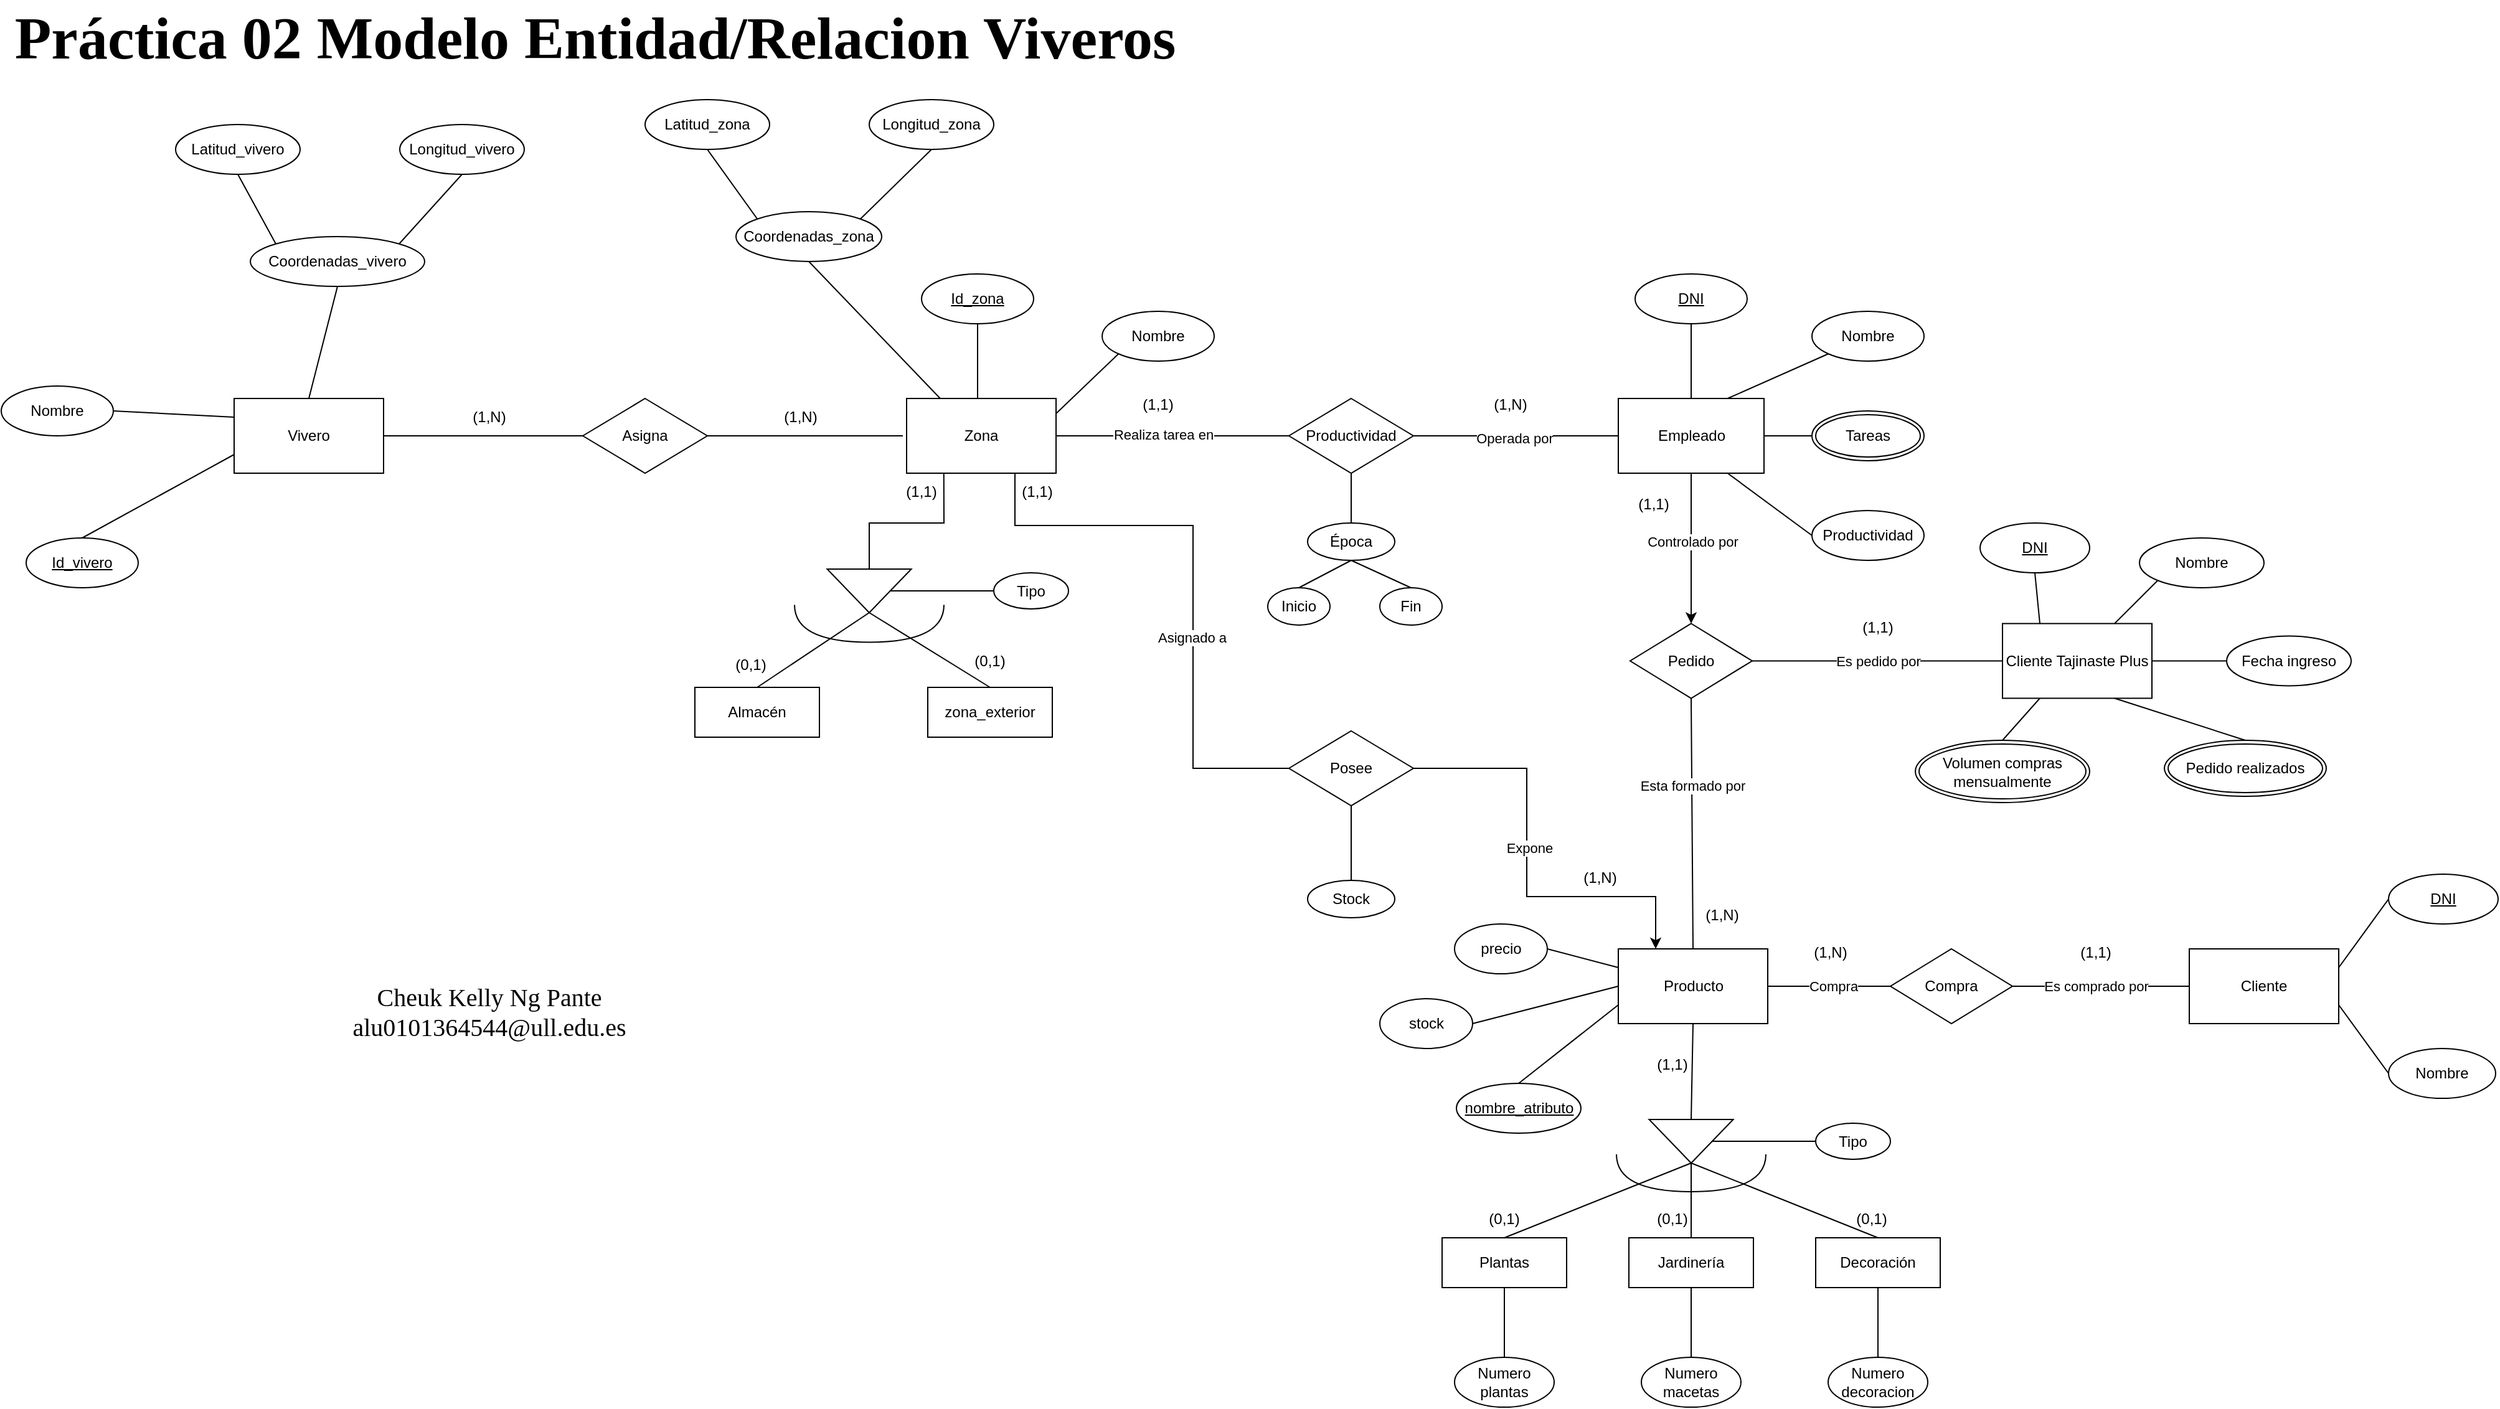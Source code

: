 <mxfile version="22.0.3" type="device">
  <diagram name="Página-1" id="6HP0USBoI_oJzqZ-c03K">
    <mxGraphModel dx="650" dy="5363" grid="1" gridSize="10" guides="1" tooltips="1" connect="1" arrows="1" fold="1" page="1" pageScale="1" pageWidth="2336" pageHeight="1654" math="0" shadow="0">
      <root>
        <mxCell id="0" />
        <mxCell id="1" parent="0" />
        <mxCell id="6OBitSWHWfzF9lij0ILw-1" value="Vivero" style="whiteSpace=wrap;html=1;align=center;" parent="1" vertex="1">
          <mxGeometry x="217" y="-4610" width="120" height="60" as="geometry" />
        </mxCell>
        <mxCell id="6OBitSWHWfzF9lij0ILw-2" value="Asigna" style="shape=rhombus;perimeter=rhombusPerimeter;whiteSpace=wrap;html=1;align=center;" parent="1" vertex="1">
          <mxGeometry x="497" y="-4610" width="100" height="60" as="geometry" />
        </mxCell>
        <mxCell id="6OBitSWHWfzF9lij0ILw-5" value="" style="endArrow=none;html=1;rounded=0;exitX=1;exitY=0.5;exitDx=0;exitDy=0;entryX=0;entryY=0.5;entryDx=0;entryDy=0;" parent="1" source="6OBitSWHWfzF9lij0ILw-1" target="6OBitSWHWfzF9lij0ILw-2" edge="1">
          <mxGeometry width="50" height="50" relative="1" as="geometry">
            <mxPoint x="274" y="-4640" as="sourcePoint" />
            <mxPoint x="324" y="-4690" as="targetPoint" />
          </mxGeometry>
        </mxCell>
        <mxCell id="6OBitSWHWfzF9lij0ILw-6" value="" style="endArrow=none;html=1;rounded=0;exitX=1;exitY=0.5;exitDx=0;exitDy=0;" parent="1" source="6OBitSWHWfzF9lij0ILw-2" edge="1">
          <mxGeometry width="50" height="50" relative="1" as="geometry">
            <mxPoint x="634" y="-4650" as="sourcePoint" />
            <mxPoint x="754" y="-4580" as="targetPoint" />
          </mxGeometry>
        </mxCell>
        <mxCell id="6OBitSWHWfzF9lij0ILw-8" value="" style="triangle;whiteSpace=wrap;html=1;rotation=90;" parent="1" vertex="1">
          <mxGeometry x="709.5" y="-4489.25" width="35" height="67.5" as="geometry" />
        </mxCell>
        <mxCell id="6OBitSWHWfzF9lij0ILw-9" value="" style="endArrow=none;html=1;rounded=0;exitX=0;exitY=0.5;exitDx=0;exitDy=0;entryX=0.274;entryY=1;entryDx=0;entryDy=0;entryPerimeter=0;" parent="1" source="6OBitSWHWfzF9lij0ILw-8" edge="1">
          <mxGeometry width="50" height="50" relative="1" as="geometry">
            <mxPoint x="567" y="-4438" as="sourcePoint" />
            <mxPoint x="786.88" y="-4550" as="targetPoint" />
            <Array as="points">
              <mxPoint x="727" y="-4510" />
              <mxPoint x="787" y="-4510" />
            </Array>
          </mxGeometry>
        </mxCell>
        <mxCell id="6OBitSWHWfzF9lij0ILw-11" value="Almacén" style="whiteSpace=wrap;html=1;align=center;" parent="1" vertex="1">
          <mxGeometry x="587" y="-4378" width="100" height="40" as="geometry" />
        </mxCell>
        <mxCell id="6OBitSWHWfzF9lij0ILw-12" value="zona_exterior" style="whiteSpace=wrap;html=1;align=center;" parent="1" vertex="1">
          <mxGeometry x="774" y="-4378" width="100" height="40" as="geometry" />
        </mxCell>
        <mxCell id="6OBitSWHWfzF9lij0ILw-14" value="" style="endArrow=none;html=1;rounded=0;entryX=0.5;entryY=0;entryDx=0;entryDy=0;" parent="1" target="6OBitSWHWfzF9lij0ILw-12" edge="1">
          <mxGeometry width="50" height="50" relative="1" as="geometry">
            <mxPoint x="727" y="-4438" as="sourcePoint" />
            <mxPoint x="857" y="-4478" as="targetPoint" />
          </mxGeometry>
        </mxCell>
        <mxCell id="6OBitSWHWfzF9lij0ILw-15" value="" style="endArrow=none;html=1;rounded=0;exitX=0.5;exitY=0;exitDx=0;exitDy=0;" parent="1" source="6OBitSWHWfzF9lij0ILw-11" edge="1">
          <mxGeometry width="50" height="50" relative="1" as="geometry">
            <mxPoint x="707" y="-4368" as="sourcePoint" />
            <mxPoint x="727" y="-4438" as="targetPoint" />
          </mxGeometry>
        </mxCell>
        <mxCell id="6OBitSWHWfzF9lij0ILw-16" value="" style="shape=requiredInterface;html=1;verticalLabelPosition=bottom;sketch=0;rotation=90;" parent="1" vertex="1">
          <mxGeometry x="712" y="-4489.25" width="30" height="120" as="geometry" />
        </mxCell>
        <mxCell id="6OBitSWHWfzF9lij0ILw-17" value="Tipo" style="ellipse;whiteSpace=wrap;html=1;align=center;" parent="1" vertex="1">
          <mxGeometry x="827" y="-4470" width="60" height="29" as="geometry" />
        </mxCell>
        <mxCell id="6OBitSWHWfzF9lij0ILw-18" value="" style="endArrow=none;html=1;rounded=0;exitX=0.5;exitY=0;exitDx=0;exitDy=0;entryX=0;entryY=0.5;entryDx=0;entryDy=0;" parent="1" source="6OBitSWHWfzF9lij0ILw-8" target="6OBitSWHWfzF9lij0ILw-17" edge="1">
          <mxGeometry width="50" height="50" relative="1" as="geometry">
            <mxPoint x="847" y="-4508" as="sourcePoint" />
            <mxPoint x="897" y="-4558" as="targetPoint" />
          </mxGeometry>
        </mxCell>
        <mxCell id="6OBitSWHWfzF9lij0ILw-19" value="Id_vivero" style="ellipse;whiteSpace=wrap;html=1;align=center;fontStyle=4;" parent="1" vertex="1">
          <mxGeometry x="50" y="-4498" width="90" height="40" as="geometry" />
        </mxCell>
        <mxCell id="6OBitSWHWfzF9lij0ILw-20" value="Nombre" style="ellipse;whiteSpace=wrap;html=1;align=center;" parent="1" vertex="1">
          <mxGeometry x="30" y="-4620" width="90" height="40" as="geometry" />
        </mxCell>
        <mxCell id="6OBitSWHWfzF9lij0ILw-21" value="" style="endArrow=none;html=1;rounded=0;exitX=0.5;exitY=0;exitDx=0;exitDy=0;entryX=0;entryY=0.75;entryDx=0;entryDy=0;" parent="1" source="6OBitSWHWfzF9lij0ILw-19" target="6OBitSWHWfzF9lij0ILw-1" edge="1">
          <mxGeometry width="50" height="50" relative="1" as="geometry">
            <mxPoint x="164" y="-4620" as="sourcePoint" />
            <mxPoint x="214" y="-4670" as="targetPoint" />
          </mxGeometry>
        </mxCell>
        <mxCell id="6OBitSWHWfzF9lij0ILw-22" value="" style="endArrow=none;html=1;rounded=0;exitX=0;exitY=0.25;exitDx=0;exitDy=0;entryX=1;entryY=0.5;entryDx=0;entryDy=0;" parent="1" source="6OBitSWHWfzF9lij0ILw-1" target="6OBitSWHWfzF9lij0ILw-20" edge="1">
          <mxGeometry width="50" height="50" relative="1" as="geometry">
            <mxPoint x="174" y="-4620" as="sourcePoint" />
            <mxPoint x="224" y="-4670" as="targetPoint" />
          </mxGeometry>
        </mxCell>
        <mxCell id="6OBitSWHWfzF9lij0ILw-28" value="Id_zona" style="ellipse;whiteSpace=wrap;html=1;align=center;fontStyle=4;" parent="1" vertex="1">
          <mxGeometry x="769" y="-4710" width="90" height="40" as="geometry" />
        </mxCell>
        <mxCell id="6OBitSWHWfzF9lij0ILw-29" value="Nombre" style="ellipse;whiteSpace=wrap;html=1;align=center;" parent="1" vertex="1">
          <mxGeometry x="914" y="-4680" width="90" height="40" as="geometry" />
        </mxCell>
        <mxCell id="6OBitSWHWfzF9lij0ILw-30" value="" style="endArrow=none;html=1;rounded=0;exitX=0.5;exitY=1;exitDx=0;exitDy=0;" parent="1" source="6OBitSWHWfzF9lij0ILw-28" edge="1">
          <mxGeometry width="50" height="50" relative="1" as="geometry">
            <mxPoint x="794" y="-4650" as="sourcePoint" />
            <mxPoint x="814" y="-4610" as="targetPoint" />
          </mxGeometry>
        </mxCell>
        <mxCell id="6OBitSWHWfzF9lij0ILw-31" value="" style="endArrow=none;html=1;rounded=0;entryX=0;entryY=1;entryDx=0;entryDy=0;exitX=1;exitY=0.25;exitDx=0;exitDy=0;" parent="1" target="6OBitSWHWfzF9lij0ILw-29" edge="1">
          <mxGeometry width="50" height="50" relative="1" as="geometry">
            <mxPoint x="874" y="-4595" as="sourcePoint" />
            <mxPoint x="834" y="-4640" as="targetPoint" />
          </mxGeometry>
        </mxCell>
        <mxCell id="6OBitSWHWfzF9lij0ILw-33" value="Coordenadas_vivero" style="ellipse;whiteSpace=wrap;html=1;align=center;" parent="1" vertex="1">
          <mxGeometry x="230" y="-4740" width="140" height="40" as="geometry" />
        </mxCell>
        <mxCell id="6OBitSWHWfzF9lij0ILw-36" value="Latitud_vivero" style="ellipse;whiteSpace=wrap;html=1;align=center;" parent="1" vertex="1">
          <mxGeometry x="170" y="-4830" width="100" height="40" as="geometry" />
        </mxCell>
        <mxCell id="6OBitSWHWfzF9lij0ILw-37" value="Longitud_vivero" style="ellipse;whiteSpace=wrap;html=1;align=center;" parent="1" vertex="1">
          <mxGeometry x="350" y="-4830" width="100" height="40" as="geometry" />
        </mxCell>
        <mxCell id="6OBitSWHWfzF9lij0ILw-38" value="" style="endArrow=none;html=1;rounded=0;entryX=0.5;entryY=1;entryDx=0;entryDy=0;exitX=0;exitY=0;exitDx=0;exitDy=0;" parent="1" source="6OBitSWHWfzF9lij0ILw-33" target="6OBitSWHWfzF9lij0ILw-36" edge="1">
          <mxGeometry width="50" height="50" relative="1" as="geometry">
            <mxPoint x="-13" y="-4740" as="sourcePoint" />
            <mxPoint x="37" y="-4790" as="targetPoint" />
          </mxGeometry>
        </mxCell>
        <mxCell id="6OBitSWHWfzF9lij0ILw-39" value="" style="endArrow=none;html=1;rounded=0;entryX=0.5;entryY=1;entryDx=0;entryDy=0;exitX=1;exitY=0;exitDx=0;exitDy=0;" parent="1" source="6OBitSWHWfzF9lij0ILw-33" target="6OBitSWHWfzF9lij0ILw-37" edge="1">
          <mxGeometry width="50" height="50" relative="1" as="geometry">
            <mxPoint x="227" y="-4750" as="sourcePoint" />
            <mxPoint x="277" y="-4800" as="targetPoint" />
          </mxGeometry>
        </mxCell>
        <mxCell id="YVEO-Afh5kTJENKMoZ6W-5" style="edgeStyle=orthogonalEdgeStyle;rounded=0;orthogonalLoop=1;jettySize=auto;html=1;exitX=0.5;exitY=1;exitDx=0;exitDy=0;entryX=0.5;entryY=0;entryDx=0;entryDy=0;" parent="1" source="6OBitSWHWfzF9lij0ILw-40" target="6OBitSWHWfzF9lij0ILw-59" edge="1">
          <mxGeometry relative="1" as="geometry" />
        </mxCell>
        <mxCell id="YVEO-Afh5kTJENKMoZ6W-6" value="Controlado por" style="edgeLabel;html=1;align=center;verticalAlign=middle;resizable=0;points=[];" parent="YVEO-Afh5kTJENKMoZ6W-5" vertex="1" connectable="0">
          <mxGeometry x="-0.097" y="1" relative="1" as="geometry">
            <mxPoint as="offset" />
          </mxGeometry>
        </mxCell>
        <mxCell id="6OBitSWHWfzF9lij0ILw-40" value="Empleado" style="whiteSpace=wrap;html=1;align=center;" parent="1" vertex="1">
          <mxGeometry x="1328.5" y="-4610" width="117" height="60" as="geometry" />
        </mxCell>
        <mxCell id="6OBitSWHWfzF9lij0ILw-41" value="Productividad" style="shape=rhombus;perimeter=rhombusPerimeter;whiteSpace=wrap;html=1;align=center;" parent="1" vertex="1">
          <mxGeometry x="1064" y="-4610" width="100" height="60" as="geometry" />
        </mxCell>
        <mxCell id="6OBitSWHWfzF9lij0ILw-42" value="" style="endArrow=none;html=1;rounded=0;entryX=0;entryY=0.5;entryDx=0;entryDy=0;" parent="1" target="6OBitSWHWfzF9lij0ILw-41" edge="1">
          <mxGeometry width="50" height="50" relative="1" as="geometry">
            <mxPoint x="874" y="-4580" as="sourcePoint" />
            <mxPoint x="1004" y="-4580" as="targetPoint" />
          </mxGeometry>
        </mxCell>
        <mxCell id="YVEO-Afh5kTJENKMoZ6W-56" value="Realiza tarea en" style="edgeLabel;html=1;align=center;verticalAlign=middle;resizable=0;points=[];" parent="6OBitSWHWfzF9lij0ILw-42" vertex="1" connectable="0">
          <mxGeometry x="-0.063" y="1" relative="1" as="geometry">
            <mxPoint as="offset" />
          </mxGeometry>
        </mxCell>
        <mxCell id="6OBitSWHWfzF9lij0ILw-43" value="" style="endArrow=none;html=1;rounded=0;exitX=1;exitY=0.5;exitDx=0;exitDy=0;entryX=0;entryY=0.5;entryDx=0;entryDy=0;" parent="1" source="6OBitSWHWfzF9lij0ILw-41" target="6OBitSWHWfzF9lij0ILw-40" edge="1">
          <mxGeometry width="50" height="50" relative="1" as="geometry">
            <mxPoint x="1104" y="-4490" as="sourcePoint" />
            <mxPoint x="1154" y="-4540" as="targetPoint" />
          </mxGeometry>
        </mxCell>
        <mxCell id="YVEO-Afh5kTJENKMoZ6W-60" value="Operada por" style="edgeLabel;html=1;align=center;verticalAlign=middle;resizable=0;points=[];" parent="6OBitSWHWfzF9lij0ILw-43" vertex="1" connectable="0">
          <mxGeometry x="-0.013" y="-2" relative="1" as="geometry">
            <mxPoint as="offset" />
          </mxGeometry>
        </mxCell>
        <mxCell id="6OBitSWHWfzF9lij0ILw-44" value="DNI" style="ellipse;whiteSpace=wrap;html=1;align=center;fontStyle=4;" parent="1" vertex="1">
          <mxGeometry x="1342" y="-4710" width="90" height="40" as="geometry" />
        </mxCell>
        <mxCell id="6OBitSWHWfzF9lij0ILw-45" value="Nombre" style="ellipse;whiteSpace=wrap;html=1;align=center;" parent="1" vertex="1">
          <mxGeometry x="1484" y="-4680" width="90" height="40" as="geometry" />
        </mxCell>
        <mxCell id="6OBitSWHWfzF9lij0ILw-46" value="" style="endArrow=none;html=1;rounded=0;exitX=0.5;exitY=1;exitDx=0;exitDy=0;entryX=0.5;entryY=0;entryDx=0;entryDy=0;" parent="1" source="6OBitSWHWfzF9lij0ILw-44" target="6OBitSWHWfzF9lij0ILw-40" edge="1">
          <mxGeometry width="50" height="50" relative="1" as="geometry">
            <mxPoint x="1369" y="-4650" as="sourcePoint" />
            <mxPoint x="1389" y="-4610" as="targetPoint" />
          </mxGeometry>
        </mxCell>
        <mxCell id="6OBitSWHWfzF9lij0ILw-47" value="" style="endArrow=none;html=1;rounded=0;entryX=0;entryY=1;entryDx=0;entryDy=0;exitX=0.75;exitY=0;exitDx=0;exitDy=0;" parent="1" source="6OBitSWHWfzF9lij0ILw-40" target="6OBitSWHWfzF9lij0ILw-45" edge="1">
          <mxGeometry width="50" height="50" relative="1" as="geometry">
            <mxPoint x="1449" y="-4595" as="sourcePoint" />
            <mxPoint x="1409" y="-4640" as="targetPoint" />
          </mxGeometry>
        </mxCell>
        <mxCell id="6OBitSWHWfzF9lij0ILw-49" value="" style="endArrow=none;html=1;rounded=0;entryX=0;entryY=0.5;entryDx=0;entryDy=0;exitX=1;exitY=0.5;exitDx=0;exitDy=0;" parent="1" source="6OBitSWHWfzF9lij0ILw-40" target="6OBitSWHWfzF9lij0ILw-50" edge="1">
          <mxGeometry width="50" height="50" relative="1" as="geometry">
            <mxPoint x="1454" y="-4585" as="sourcePoint" />
            <mxPoint x="1497.333" y="-4514.21" as="targetPoint" />
          </mxGeometry>
        </mxCell>
        <mxCell id="6OBitSWHWfzF9lij0ILw-50" value="Tareas" style="ellipse;shape=doubleEllipse;margin=3;whiteSpace=wrap;html=1;align=center;" parent="1" vertex="1">
          <mxGeometry x="1484" y="-4600" width="90" height="40" as="geometry" />
        </mxCell>
        <mxCell id="6OBitSWHWfzF9lij0ILw-51" value="Productividad" style="ellipse;whiteSpace=wrap;html=1;align=center;" parent="1" vertex="1">
          <mxGeometry x="1484" y="-4520" width="90" height="40" as="geometry" />
        </mxCell>
        <mxCell id="6OBitSWHWfzF9lij0ILw-52" value="" style="endArrow=none;html=1;rounded=0;entryX=0;entryY=0.5;entryDx=0;entryDy=0;exitX=0.75;exitY=1;exitDx=0;exitDy=0;" parent="1" source="6OBitSWHWfzF9lij0ILw-40" target="6OBitSWHWfzF9lij0ILw-51" edge="1">
          <mxGeometry width="50" height="50" relative="1" as="geometry">
            <mxPoint x="1401" y="-4484" as="sourcePoint" />
            <mxPoint x="1484" y="-4520" as="targetPoint" />
          </mxGeometry>
        </mxCell>
        <mxCell id="6OBitSWHWfzF9lij0ILw-55" value="Época" style="ellipse;whiteSpace=wrap;html=1;align=center;" parent="1" vertex="1">
          <mxGeometry x="1079" y="-4510" width="70" height="30" as="geometry" />
        </mxCell>
        <mxCell id="6OBitSWHWfzF9lij0ILw-56" value="" style="endArrow=none;html=1;rounded=0;entryX=0.5;entryY=1;entryDx=0;entryDy=0;exitX=0.5;exitY=0;exitDx=0;exitDy=0;" parent="1" source="6OBitSWHWfzF9lij0ILw-55" target="6OBitSWHWfzF9lij0ILw-41" edge="1">
          <mxGeometry width="50" height="50" relative="1" as="geometry">
            <mxPoint x="974" y="-4490" as="sourcePoint" />
            <mxPoint x="1024" y="-4540" as="targetPoint" />
          </mxGeometry>
        </mxCell>
        <mxCell id="6OBitSWHWfzF9lij0ILw-58" value="Producto" style="whiteSpace=wrap;html=1;align=center;" parent="1" vertex="1">
          <mxGeometry x="1328.5" y="-4168" width="120" height="60" as="geometry" />
        </mxCell>
        <mxCell id="6OBitSWHWfzF9lij0ILw-59" value="Pedido" style="shape=rhombus;perimeter=rhombusPerimeter;whiteSpace=wrap;html=1;align=center;" parent="1" vertex="1">
          <mxGeometry x="1338" y="-4429.25" width="98" height="60" as="geometry" />
        </mxCell>
        <mxCell id="6OBitSWHWfzF9lij0ILw-62" value="" style="endArrow=none;html=1;rounded=0;entryX=0.5;entryY=1;entryDx=0;entryDy=0;exitX=0.5;exitY=0;exitDx=0;exitDy=0;" parent="1" source="6OBitSWHWfzF9lij0ILw-58" target="6OBitSWHWfzF9lij0ILw-59" edge="1">
          <mxGeometry width="50" height="50" relative="1" as="geometry">
            <mxPoint x="1217" y="-4228" as="sourcePoint" />
            <mxPoint x="1267" y="-4278" as="targetPoint" />
          </mxGeometry>
        </mxCell>
        <mxCell id="YVEO-Afh5kTJENKMoZ6W-1" value="Esta formado por" style="edgeLabel;html=1;align=center;verticalAlign=middle;resizable=0;points=[];" parent="6OBitSWHWfzF9lij0ILw-62" vertex="1" connectable="0">
          <mxGeometry x="-0.119" y="-2" relative="1" as="geometry">
            <mxPoint x="-2" y="-43" as="offset" />
          </mxGeometry>
        </mxCell>
        <mxCell id="6OBitSWHWfzF9lij0ILw-63" value="Cliente" style="whiteSpace=wrap;html=1;align=center;" parent="1" vertex="1">
          <mxGeometry x="1787" y="-4168" width="120" height="60" as="geometry" />
        </mxCell>
        <mxCell id="6OBitSWHWfzF9lij0ILw-98" value="DNI" style="ellipse;whiteSpace=wrap;html=1;align=center;fontStyle=4;" parent="1" vertex="1">
          <mxGeometry x="1619" y="-4510" width="88" height="40" as="geometry" />
        </mxCell>
        <mxCell id="6OBitSWHWfzF9lij0ILw-99" value="Nombre" style="ellipse;whiteSpace=wrap;html=1;align=center;" parent="1" vertex="1">
          <mxGeometry x="1747" y="-4498" width="100" height="40" as="geometry" />
        </mxCell>
        <mxCell id="6OBitSWHWfzF9lij0ILw-102" value="Fecha ingreso" style="ellipse;whiteSpace=wrap;html=1;align=center;" parent="1" vertex="1">
          <mxGeometry x="1817" y="-4419.25" width="100" height="40" as="geometry" />
        </mxCell>
        <mxCell id="6OBitSWHWfzF9lij0ILw-103" value="Cliente Tajinaste Plus" style="whiteSpace=wrap;html=1;align=center;" parent="1" vertex="1">
          <mxGeometry x="1637" y="-4429.25" width="120" height="60" as="geometry" />
        </mxCell>
        <mxCell id="YVEO-Afh5kTJENKMoZ6W-3" value="" style="endArrow=none;html=1;rounded=0;exitX=1;exitY=0.5;exitDx=0;exitDy=0;entryX=0;entryY=0.5;entryDx=0;entryDy=0;" parent="1" source="6OBitSWHWfzF9lij0ILw-59" target="6OBitSWHWfzF9lij0ILw-103" edge="1">
          <mxGeometry width="50" height="50" relative="1" as="geometry">
            <mxPoint x="1597" y="-4368" as="sourcePoint" />
            <mxPoint x="1647" y="-4418" as="targetPoint" />
          </mxGeometry>
        </mxCell>
        <mxCell id="YVEO-Afh5kTJENKMoZ6W-4" value="Es pedido por" style="edgeLabel;html=1;align=center;verticalAlign=middle;resizable=0;points=[];" parent="YVEO-Afh5kTJENKMoZ6W-3" vertex="1" connectable="0">
          <mxGeometry x="-0.264" y="3" relative="1" as="geometry">
            <mxPoint x="27" y="3" as="offset" />
          </mxGeometry>
        </mxCell>
        <mxCell id="YVEO-Afh5kTJENKMoZ6W-7" value="Volumen compras mensualmente" style="ellipse;shape=doubleEllipse;margin=3;whiteSpace=wrap;html=1;align=center;" parent="1" vertex="1">
          <mxGeometry x="1567" y="-4335.5" width="140" height="50" as="geometry" />
        </mxCell>
        <mxCell id="YVEO-Afh5kTJENKMoZ6W-8" value="Pedido realizados" style="ellipse;shape=doubleEllipse;margin=3;whiteSpace=wrap;html=1;align=center;" parent="1" vertex="1">
          <mxGeometry x="1767" y="-4335.5" width="130" height="45" as="geometry" />
        </mxCell>
        <mxCell id="YVEO-Afh5kTJENKMoZ6W-9" value="" style="endArrow=none;html=1;rounded=0;entryX=0.5;entryY=1;entryDx=0;entryDy=0;exitX=0.25;exitY=0;exitDx=0;exitDy=0;" parent="1" source="6OBitSWHWfzF9lij0ILw-103" target="6OBitSWHWfzF9lij0ILw-98" edge="1">
          <mxGeometry width="50" height="50" relative="1" as="geometry">
            <mxPoint x="1587" y="-4408" as="sourcePoint" />
            <mxPoint x="1637" y="-4458" as="targetPoint" />
          </mxGeometry>
        </mxCell>
        <mxCell id="YVEO-Afh5kTJENKMoZ6W-10" value="" style="endArrow=none;html=1;rounded=0;entryX=0;entryY=1;entryDx=0;entryDy=0;exitX=0.75;exitY=0;exitDx=0;exitDy=0;" parent="1" source="6OBitSWHWfzF9lij0ILw-103" target="6OBitSWHWfzF9lij0ILw-99" edge="1">
          <mxGeometry width="50" height="50" relative="1" as="geometry">
            <mxPoint x="1677" y="-4418" as="sourcePoint" />
            <mxPoint x="1727" y="-4468" as="targetPoint" />
          </mxGeometry>
        </mxCell>
        <mxCell id="YVEO-Afh5kTJENKMoZ6W-11" value="" style="endArrow=none;html=1;rounded=0;exitX=1;exitY=0.5;exitDx=0;exitDy=0;entryX=0;entryY=0.5;entryDx=0;entryDy=0;" parent="1" source="6OBitSWHWfzF9lij0ILw-103" target="6OBitSWHWfzF9lij0ILw-102" edge="1">
          <mxGeometry width="50" height="50" relative="1" as="geometry">
            <mxPoint x="1787" y="-4408" as="sourcePoint" />
            <mxPoint x="1837" y="-4458" as="targetPoint" />
          </mxGeometry>
        </mxCell>
        <mxCell id="YVEO-Afh5kTJENKMoZ6W-12" value="" style="endArrow=none;html=1;rounded=0;entryX=0.75;entryY=1;entryDx=0;entryDy=0;exitX=0.5;exitY=0;exitDx=0;exitDy=0;" parent="1" source="YVEO-Afh5kTJENKMoZ6W-8" target="6OBitSWHWfzF9lij0ILw-103" edge="1">
          <mxGeometry width="50" height="50" relative="1" as="geometry">
            <mxPoint x="1687" y="-4298" as="sourcePoint" />
            <mxPoint x="1737" y="-4348" as="targetPoint" />
          </mxGeometry>
        </mxCell>
        <mxCell id="YVEO-Afh5kTJENKMoZ6W-13" value="" style="endArrow=none;html=1;rounded=0;exitX=0.5;exitY=0;exitDx=0;exitDy=0;entryX=0.25;entryY=1;entryDx=0;entryDy=0;" parent="1" source="YVEO-Afh5kTJENKMoZ6W-7" target="6OBitSWHWfzF9lij0ILw-103" edge="1">
          <mxGeometry width="50" height="50" relative="1" as="geometry">
            <mxPoint x="1497" y="-4318" as="sourcePoint" />
            <mxPoint x="1547" y="-4368" as="targetPoint" />
          </mxGeometry>
        </mxCell>
        <mxCell id="YVEO-Afh5kTJENKMoZ6W-14" value="Compra" style="shape=rhombus;perimeter=rhombusPerimeter;whiteSpace=wrap;html=1;align=center;" parent="1" vertex="1">
          <mxGeometry x="1547" y="-4168" width="98" height="60" as="geometry" />
        </mxCell>
        <mxCell id="YVEO-Afh5kTJENKMoZ6W-16" value="" style="endArrow=none;html=1;rounded=0;exitX=1;exitY=0.5;exitDx=0;exitDy=0;entryX=0;entryY=0.5;entryDx=0;entryDy=0;" parent="1" source="YVEO-Afh5kTJENKMoZ6W-14" target="6OBitSWHWfzF9lij0ILw-63" edge="1">
          <mxGeometry width="50" height="50" relative="1" as="geometry">
            <mxPoint x="1657" y="-4198" as="sourcePoint" />
            <mxPoint x="1707" y="-4248" as="targetPoint" />
          </mxGeometry>
        </mxCell>
        <mxCell id="YVEO-Afh5kTJENKMoZ6W-84" value="Es comprado por" style="edgeLabel;html=1;align=center;verticalAlign=middle;resizable=0;points=[];" parent="YVEO-Afh5kTJENKMoZ6W-16" vertex="1" connectable="0">
          <mxGeometry x="-0.114" y="-1" relative="1" as="geometry">
            <mxPoint x="4" y="-1" as="offset" />
          </mxGeometry>
        </mxCell>
        <mxCell id="YVEO-Afh5kTJENKMoZ6W-23" value="" style="endArrow=none;html=1;rounded=0;exitX=1;exitY=0.5;exitDx=0;exitDy=0;entryX=0;entryY=0.5;entryDx=0;entryDy=0;" parent="1" source="6OBitSWHWfzF9lij0ILw-58" target="YVEO-Afh5kTJENKMoZ6W-14" edge="1">
          <mxGeometry width="50" height="50" relative="1" as="geometry">
            <mxPoint x="1557" y="-4158" as="sourcePoint" />
            <mxPoint x="1607" y="-4208" as="targetPoint" />
          </mxGeometry>
        </mxCell>
        <mxCell id="YVEO-Afh5kTJENKMoZ6W-81" value="Text" style="edgeLabel;html=1;align=center;verticalAlign=middle;resizable=0;points=[];" parent="YVEO-Afh5kTJENKMoZ6W-23" vertex="1" connectable="0">
          <mxGeometry x="-0.045" relative="1" as="geometry">
            <mxPoint as="offset" />
          </mxGeometry>
        </mxCell>
        <mxCell id="YVEO-Afh5kTJENKMoZ6W-82" value="Compra" style="edgeLabel;html=1;align=center;verticalAlign=middle;resizable=0;points=[];" parent="YVEO-Afh5kTJENKMoZ6W-23" vertex="1" connectable="0">
          <mxGeometry x="0.051" relative="1" as="geometry">
            <mxPoint as="offset" />
          </mxGeometry>
        </mxCell>
        <mxCell id="YVEO-Afh5kTJENKMoZ6W-24" value="DNI" style="ellipse;whiteSpace=wrap;html=1;align=center;fontStyle=4;" parent="1" vertex="1">
          <mxGeometry x="1947" y="-4228" width="88" height="40" as="geometry" />
        </mxCell>
        <mxCell id="YVEO-Afh5kTJENKMoZ6W-26" value="" style="endArrow=none;html=1;rounded=0;exitX=1;exitY=0.25;exitDx=0;exitDy=0;entryX=0;entryY=0.5;entryDx=0;entryDy=0;" parent="1" source="6OBitSWHWfzF9lij0ILw-63" target="YVEO-Afh5kTJENKMoZ6W-24" edge="1">
          <mxGeometry width="50" height="50" relative="1" as="geometry">
            <mxPoint x="2007" y="-4078" as="sourcePoint" />
            <mxPoint x="2057" y="-4128" as="targetPoint" />
          </mxGeometry>
        </mxCell>
        <mxCell id="YVEO-Afh5kTJENKMoZ6W-27" value="Nombre" style="ellipse;whiteSpace=wrap;html=1;align=center;" parent="1" vertex="1">
          <mxGeometry x="1947" y="-4088" width="86" height="40" as="geometry" />
        </mxCell>
        <mxCell id="YVEO-Afh5kTJENKMoZ6W-28" value="" style="endArrow=none;html=1;rounded=0;exitX=1;exitY=0.75;exitDx=0;exitDy=0;entryX=0;entryY=0.5;entryDx=0;entryDy=0;" parent="1" source="6OBitSWHWfzF9lij0ILw-63" target="YVEO-Afh5kTJENKMoZ6W-27" edge="1">
          <mxGeometry width="50" height="50" relative="1" as="geometry">
            <mxPoint x="1927" y="-4143" as="sourcePoint" />
            <mxPoint x="2021" y="-4178" as="targetPoint" />
          </mxGeometry>
        </mxCell>
        <mxCell id="YVEO-Afh5kTJENKMoZ6W-34" style="edgeStyle=orthogonalEdgeStyle;rounded=0;orthogonalLoop=1;jettySize=auto;html=1;entryX=0.25;entryY=0;entryDx=0;entryDy=0;" parent="1" source="YVEO-Afh5kTJENKMoZ6W-29" target="6OBitSWHWfzF9lij0ILw-58" edge="1">
          <mxGeometry relative="1" as="geometry">
            <mxPoint x="1370" y="-4180" as="targetPoint" />
            <Array as="points">
              <mxPoint x="1255" y="-4313" />
              <mxPoint x="1255" y="-4210" />
              <mxPoint x="1359" y="-4210" />
            </Array>
          </mxGeometry>
        </mxCell>
        <mxCell id="YVEO-Afh5kTJENKMoZ6W-73" value="Expone" style="edgeLabel;html=1;align=center;verticalAlign=middle;resizable=0;points=[];" parent="YVEO-Afh5kTJENKMoZ6W-34" vertex="1" connectable="0">
          <mxGeometry x="0.016" y="3" relative="1" as="geometry">
            <mxPoint x="-1" y="-18" as="offset" />
          </mxGeometry>
        </mxCell>
        <mxCell id="YVEO-Afh5kTJENKMoZ6W-29" value="Posee" style="shape=rhombus;perimeter=rhombusPerimeter;whiteSpace=wrap;html=1;align=center;" parent="1" vertex="1">
          <mxGeometry x="1064" y="-4343" width="100" height="60" as="geometry" />
        </mxCell>
        <mxCell id="YVEO-Afh5kTJENKMoZ6W-30" value="Stock" style="ellipse;whiteSpace=wrap;html=1;align=center;" parent="1" vertex="1">
          <mxGeometry x="1079" y="-4223" width="70" height="30" as="geometry" />
        </mxCell>
        <mxCell id="YVEO-Afh5kTJENKMoZ6W-32" value="" style="endArrow=none;html=1;rounded=0;exitX=0.5;exitY=1;exitDx=0;exitDy=0;entryX=0.5;entryY=0;entryDx=0;entryDy=0;" parent="1" source="YVEO-Afh5kTJENKMoZ6W-29" target="YVEO-Afh5kTJENKMoZ6W-30" edge="1">
          <mxGeometry width="50" height="50" relative="1" as="geometry">
            <mxPoint x="1127" y="-4270" as="sourcePoint" />
            <mxPoint x="1114" y="-4220" as="targetPoint" />
          </mxGeometry>
        </mxCell>
        <mxCell id="YVEO-Afh5kTJENKMoZ6W-33" value="" style="endArrow=none;html=1;rounded=0;entryX=0.75;entryY=1;entryDx=0;entryDy=0;exitX=0;exitY=0.5;exitDx=0;exitDy=0;" parent="1" source="YVEO-Afh5kTJENKMoZ6W-29" edge="1">
          <mxGeometry width="50" height="50" relative="1" as="geometry">
            <mxPoint x="987" y="-4318" as="sourcePoint" />
            <mxPoint x="844" y="-4550" as="targetPoint" />
            <Array as="points">
              <mxPoint x="987" y="-4313" />
              <mxPoint x="987" y="-4508" />
              <mxPoint x="844" y="-4508" />
            </Array>
          </mxGeometry>
        </mxCell>
        <mxCell id="YVEO-Afh5kTJENKMoZ6W-72" value="Asignado a" style="edgeLabel;html=1;align=center;verticalAlign=middle;resizable=0;points=[];" parent="YVEO-Afh5kTJENKMoZ6W-33" vertex="1" connectable="0">
          <mxGeometry x="-0.203" y="1" relative="1" as="geometry">
            <mxPoint as="offset" />
          </mxGeometry>
        </mxCell>
        <mxCell id="YVEO-Afh5kTJENKMoZ6W-36" value="" style="triangle;whiteSpace=wrap;html=1;rotation=90;" parent="1" vertex="1">
          <mxGeometry x="1369.5" y="-4047.25" width="35" height="67.5" as="geometry" />
        </mxCell>
        <mxCell id="YVEO-Afh5kTJENKMoZ6W-38" value="Plantas" style="whiteSpace=wrap;html=1;align=center;" parent="1" vertex="1">
          <mxGeometry x="1187" y="-3936" width="100" height="40" as="geometry" />
        </mxCell>
        <mxCell id="YVEO-Afh5kTJENKMoZ6W-39" value="Jardinería" style="whiteSpace=wrap;html=1;align=center;" parent="1" vertex="1">
          <mxGeometry x="1337" y="-3936" width="100" height="40" as="geometry" />
        </mxCell>
        <mxCell id="YVEO-Afh5kTJENKMoZ6W-40" value="" style="endArrow=none;html=1;rounded=0;entryX=0.5;entryY=0;entryDx=0;entryDy=0;" parent="1" target="YVEO-Afh5kTJENKMoZ6W-39" edge="1">
          <mxGeometry width="50" height="50" relative="1" as="geometry">
            <mxPoint x="1387" y="-3996" as="sourcePoint" />
            <mxPoint x="1517" y="-4036" as="targetPoint" />
          </mxGeometry>
        </mxCell>
        <mxCell id="YVEO-Afh5kTJENKMoZ6W-41" value="" style="endArrow=none;html=1;rounded=0;exitX=0.5;exitY=0;exitDx=0;exitDy=0;" parent="1" source="YVEO-Afh5kTJENKMoZ6W-38" edge="1">
          <mxGeometry width="50" height="50" relative="1" as="geometry">
            <mxPoint x="1367" y="-3926" as="sourcePoint" />
            <mxPoint x="1387" y="-3996" as="targetPoint" />
          </mxGeometry>
        </mxCell>
        <mxCell id="YVEO-Afh5kTJENKMoZ6W-42" value="" style="shape=requiredInterface;html=1;verticalLabelPosition=bottom;sketch=0;rotation=90;" parent="1" vertex="1">
          <mxGeometry x="1372" y="-4048" width="30" height="120" as="geometry" />
        </mxCell>
        <mxCell id="YVEO-Afh5kTJENKMoZ6W-43" value="Tipo" style="ellipse;whiteSpace=wrap;html=1;align=center;" parent="1" vertex="1">
          <mxGeometry x="1487" y="-4028" width="60" height="29" as="geometry" />
        </mxCell>
        <mxCell id="YVEO-Afh5kTJENKMoZ6W-44" value="" style="endArrow=none;html=1;rounded=0;exitX=0.5;exitY=0;exitDx=0;exitDy=0;entryX=0;entryY=0.5;entryDx=0;entryDy=0;" parent="1" source="YVEO-Afh5kTJENKMoZ6W-36" target="YVEO-Afh5kTJENKMoZ6W-43" edge="1">
          <mxGeometry width="50" height="50" relative="1" as="geometry">
            <mxPoint x="1507" y="-4066" as="sourcePoint" />
            <mxPoint x="1557" y="-4116" as="targetPoint" />
          </mxGeometry>
        </mxCell>
        <mxCell id="YVEO-Afh5kTJENKMoZ6W-45" value="" style="endArrow=none;html=1;rounded=0;entryX=0.5;entryY=1;entryDx=0;entryDy=0;exitX=0;exitY=0.5;exitDx=0;exitDy=0;" parent="1" source="YVEO-Afh5kTJENKMoZ6W-36" target="6OBitSWHWfzF9lij0ILw-58" edge="1">
          <mxGeometry width="50" height="50" relative="1" as="geometry">
            <mxPoint x="1267" y="-4038" as="sourcePoint" />
            <mxPoint x="1317" y="-4088" as="targetPoint" />
          </mxGeometry>
        </mxCell>
        <mxCell id="YVEO-Afh5kTJENKMoZ6W-46" value="Decoración" style="whiteSpace=wrap;html=1;align=center;" parent="1" vertex="1">
          <mxGeometry x="1487" y="-3936" width="100" height="40" as="geometry" />
        </mxCell>
        <mxCell id="YVEO-Afh5kTJENKMoZ6W-47" value="" style="endArrow=none;html=1;rounded=0;exitX=1;exitY=0.5;exitDx=0;exitDy=0;entryX=0.5;entryY=0;entryDx=0;entryDy=0;" parent="1" source="YVEO-Afh5kTJENKMoZ6W-36" target="YVEO-Afh5kTJENKMoZ6W-46" edge="1">
          <mxGeometry width="50" height="50" relative="1" as="geometry">
            <mxPoint x="1437" y="-3978" as="sourcePoint" />
            <mxPoint x="1587" y="-3968" as="targetPoint" />
          </mxGeometry>
        </mxCell>
        <mxCell id="YVEO-Afh5kTJENKMoZ6W-48" value="Numero plantas" style="ellipse;whiteSpace=wrap;html=1;align=center;" parent="1" vertex="1">
          <mxGeometry x="1197" y="-3840" width="80" height="40" as="geometry" />
        </mxCell>
        <mxCell id="YVEO-Afh5kTJENKMoZ6W-49" value="" style="endArrow=none;html=1;rounded=0;entryX=0.5;entryY=1;entryDx=0;entryDy=0;exitX=0.5;exitY=0;exitDx=0;exitDy=0;" parent="1" source="YVEO-Afh5kTJENKMoZ6W-48" target="YVEO-Afh5kTJENKMoZ6W-38" edge="1">
          <mxGeometry width="50" height="50" relative="1" as="geometry">
            <mxPoint x="1117" y="-3830" as="sourcePoint" />
            <mxPoint x="1167" y="-3880" as="targetPoint" />
          </mxGeometry>
        </mxCell>
        <mxCell id="YVEO-Afh5kTJENKMoZ6W-50" value="Numero macetas" style="ellipse;whiteSpace=wrap;html=1;align=center;" parent="1" vertex="1">
          <mxGeometry x="1347" y="-3840" width="80" height="40" as="geometry" />
        </mxCell>
        <mxCell id="YVEO-Afh5kTJENKMoZ6W-51" value="" style="endArrow=none;html=1;rounded=0;entryX=0.5;entryY=1;entryDx=0;entryDy=0;exitX=0.5;exitY=0;exitDx=0;exitDy=0;" parent="1" source="YVEO-Afh5kTJENKMoZ6W-50" edge="1">
          <mxGeometry width="50" height="50" relative="1" as="geometry">
            <mxPoint x="1267" y="-3830" as="sourcePoint" />
            <mxPoint x="1387" y="-3896" as="targetPoint" />
          </mxGeometry>
        </mxCell>
        <mxCell id="YVEO-Afh5kTJENKMoZ6W-52" value="Numero decoracion" style="ellipse;whiteSpace=wrap;html=1;align=center;" parent="1" vertex="1">
          <mxGeometry x="1497" y="-3840" width="80" height="40" as="geometry" />
        </mxCell>
        <mxCell id="YVEO-Afh5kTJENKMoZ6W-53" value="" style="endArrow=none;html=1;rounded=0;entryX=0.5;entryY=1;entryDx=0;entryDy=0;exitX=0.5;exitY=0;exitDx=0;exitDy=0;" parent="1" source="YVEO-Afh5kTJENKMoZ6W-52" edge="1">
          <mxGeometry width="50" height="50" relative="1" as="geometry">
            <mxPoint x="1417" y="-3830" as="sourcePoint" />
            <mxPoint x="1537" y="-3896" as="targetPoint" />
          </mxGeometry>
        </mxCell>
        <mxCell id="YVEO-Afh5kTJENKMoZ6W-54" value="(1,N)" style="text;html=1;strokeColor=none;fillColor=none;align=center;verticalAlign=middle;whiteSpace=wrap;rounded=0;" parent="1" vertex="1">
          <mxGeometry x="407" y="-4610" width="30" height="30" as="geometry" />
        </mxCell>
        <mxCell id="YVEO-Afh5kTJENKMoZ6W-55" value="(1,N)" style="text;html=1;strokeColor=none;fillColor=none;align=center;verticalAlign=middle;whiteSpace=wrap;rounded=0;" parent="1" vertex="1">
          <mxGeometry x="657" y="-4610" width="30" height="30" as="geometry" />
        </mxCell>
        <mxCell id="YVEO-Afh5kTJENKMoZ6W-58" value="(1,1)" style="text;html=1;strokeColor=none;fillColor=none;align=center;verticalAlign=middle;whiteSpace=wrap;rounded=0;" parent="1" vertex="1">
          <mxGeometry x="944" y="-4620" width="30" height="30" as="geometry" />
        </mxCell>
        <mxCell id="YVEO-Afh5kTJENKMoZ6W-59" value="(1,N)" style="text;html=1;strokeColor=none;fillColor=none;align=center;verticalAlign=middle;whiteSpace=wrap;rounded=0;" parent="1" vertex="1">
          <mxGeometry x="1227" y="-4620" width="30" height="30" as="geometry" />
        </mxCell>
        <mxCell id="YVEO-Afh5kTJENKMoZ6W-61" value="Inicio" style="ellipse;whiteSpace=wrap;html=1;align=center;" parent="1" vertex="1">
          <mxGeometry x="1047" y="-4458" width="50" height="30" as="geometry" />
        </mxCell>
        <mxCell id="YVEO-Afh5kTJENKMoZ6W-62" value="Fin" style="ellipse;whiteSpace=wrap;html=1;align=center;" parent="1" vertex="1">
          <mxGeometry x="1137" y="-4458" width="50" height="30" as="geometry" />
        </mxCell>
        <mxCell id="YVEO-Afh5kTJENKMoZ6W-63" value="" style="endArrow=none;html=1;rounded=0;entryX=0.5;entryY=1;entryDx=0;entryDy=0;exitX=0.5;exitY=0;exitDx=0;exitDy=0;" parent="1" source="YVEO-Afh5kTJENKMoZ6W-61" target="6OBitSWHWfzF9lij0ILw-55" edge="1">
          <mxGeometry width="50" height="50" relative="1" as="geometry">
            <mxPoint x="1097" y="-4360" as="sourcePoint" />
            <mxPoint x="1147" y="-4410" as="targetPoint" />
          </mxGeometry>
        </mxCell>
        <mxCell id="YVEO-Afh5kTJENKMoZ6W-64" value="" style="endArrow=none;html=1;rounded=0;entryX=0.5;entryY=1;entryDx=0;entryDy=0;exitX=0.5;exitY=0;exitDx=0;exitDy=0;" parent="1" source="YVEO-Afh5kTJENKMoZ6W-62" target="6OBitSWHWfzF9lij0ILw-55" edge="1">
          <mxGeometry width="50" height="50" relative="1" as="geometry">
            <mxPoint x="1147" y="-4350" as="sourcePoint" />
            <mxPoint x="1197" y="-4400" as="targetPoint" />
          </mxGeometry>
        </mxCell>
        <mxCell id="YVEO-Afh5kTJENKMoZ6W-67" value="(1,1)" style="text;html=1;strokeColor=none;fillColor=none;align=center;verticalAlign=middle;whiteSpace=wrap;rounded=0;" parent="1" vertex="1">
          <mxGeometry x="1342" y="-4540" width="30" height="30" as="geometry" />
        </mxCell>
        <mxCell id="YVEO-Afh5kTJENKMoZ6W-68" value="(1,N)" style="text;html=1;strokeColor=none;fillColor=none;align=center;verticalAlign=middle;whiteSpace=wrap;rounded=0;" parent="1" vertex="1">
          <mxGeometry x="1397" y="-4210" width="30" height="30" as="geometry" />
        </mxCell>
        <mxCell id="YVEO-Afh5kTJENKMoZ6W-69" value="(1,1)" style="text;html=1;strokeColor=none;fillColor=none;align=center;verticalAlign=middle;whiteSpace=wrap;rounded=0;" parent="1" vertex="1">
          <mxGeometry x="1522" y="-4441" width="30" height="30" as="geometry" />
        </mxCell>
        <mxCell id="YVEO-Afh5kTJENKMoZ6W-70" value="(1,1)" style="text;html=1;strokeColor=none;fillColor=none;align=center;verticalAlign=middle;whiteSpace=wrap;rounded=0;" parent="1" vertex="1">
          <mxGeometry x="847" y="-4550" width="30" height="30" as="geometry" />
        </mxCell>
        <mxCell id="YVEO-Afh5kTJENKMoZ6W-71" value="(1,N)" style="text;html=1;strokeColor=none;fillColor=none;align=center;verticalAlign=middle;whiteSpace=wrap;rounded=0;" parent="1" vertex="1">
          <mxGeometry x="1298.5" y="-4240" width="30" height="30" as="geometry" />
        </mxCell>
        <mxCell id="YVEO-Afh5kTJENKMoZ6W-74" value="(1,1)" style="text;html=1;strokeColor=none;fillColor=none;align=center;verticalAlign=middle;whiteSpace=wrap;rounded=0;" parent="1" vertex="1">
          <mxGeometry x="754" y="-4550" width="30" height="30" as="geometry" />
        </mxCell>
        <mxCell id="YVEO-Afh5kTJENKMoZ6W-75" value="(0,1)" style="text;html=1;strokeColor=none;fillColor=none;align=center;verticalAlign=middle;whiteSpace=wrap;rounded=0;" parent="1" vertex="1">
          <mxGeometry x="617" y="-4411" width="30" height="30" as="geometry" />
        </mxCell>
        <mxCell id="YVEO-Afh5kTJENKMoZ6W-76" value="(0,1)" style="text;html=1;strokeColor=none;fillColor=none;align=center;verticalAlign=middle;whiteSpace=wrap;rounded=0;" parent="1" vertex="1">
          <mxGeometry x="809" y="-4414.25" width="30" height="30" as="geometry" />
        </mxCell>
        <mxCell id="YVEO-Afh5kTJENKMoZ6W-77" value="(1,1)" style="text;html=1;strokeColor=none;fillColor=none;align=center;verticalAlign=middle;whiteSpace=wrap;rounded=0;" parent="1" vertex="1">
          <mxGeometry x="1357" y="-4090" width="30" height="30" as="geometry" />
        </mxCell>
        <mxCell id="YVEO-Afh5kTJENKMoZ6W-78" value="(0,1)" style="text;html=1;strokeColor=none;fillColor=none;align=center;verticalAlign=middle;whiteSpace=wrap;rounded=0;" parent="1" vertex="1">
          <mxGeometry x="1222" y="-3966" width="30" height="30" as="geometry" />
        </mxCell>
        <mxCell id="YVEO-Afh5kTJENKMoZ6W-79" value="(0,1)" style="text;html=1;strokeColor=none;fillColor=none;align=center;verticalAlign=middle;whiteSpace=wrap;rounded=0;" parent="1" vertex="1">
          <mxGeometry x="1357" y="-3966" width="30" height="30" as="geometry" />
        </mxCell>
        <mxCell id="YVEO-Afh5kTJENKMoZ6W-80" value="(0,1)" style="text;html=1;strokeColor=none;fillColor=none;align=center;verticalAlign=middle;whiteSpace=wrap;rounded=0;" parent="1" vertex="1">
          <mxGeometry x="1517" y="-3966" width="30" height="30" as="geometry" />
        </mxCell>
        <mxCell id="YVEO-Afh5kTJENKMoZ6W-83" value="(1,N)" style="text;html=1;strokeColor=none;fillColor=none;align=center;verticalAlign=middle;whiteSpace=wrap;rounded=0;" parent="1" vertex="1">
          <mxGeometry x="1484" y="-4180" width="30" height="30" as="geometry" />
        </mxCell>
        <mxCell id="YVEO-Afh5kTJENKMoZ6W-85" value="(1,1)" style="text;html=1;strokeColor=none;fillColor=none;align=center;verticalAlign=middle;whiteSpace=wrap;rounded=0;" parent="1" vertex="1">
          <mxGeometry x="1697" y="-4180" width="30" height="30" as="geometry" />
        </mxCell>
        <mxCell id="YVEO-Afh5kTJENKMoZ6W-86" value="&lt;font face=&quot;Lucida Console&quot; style=&quot;font-size: 20px;&quot;&gt;Cheuk Kelly Ng Pante alu0101364544@ull.edu.es&lt;/font&gt;" style="text;html=1;strokeColor=none;fillColor=none;align=center;verticalAlign=middle;whiteSpace=wrap;rounded=0;" parent="1" vertex="1">
          <mxGeometry x="267" y="-4148" width="310" height="60" as="geometry" />
        </mxCell>
        <mxCell id="YVEO-Afh5kTJENKMoZ6W-87" value="&lt;font face=&quot;Garamond&quot; style=&quot;font-size: 48px;&quot;&gt;&lt;b&gt;Práctica 02 Modelo Entidad/Relacion Viveros&lt;/b&gt;&lt;/font&gt;" style="text;html=1;strokeColor=none;fillColor=none;align=center;verticalAlign=middle;whiteSpace=wrap;rounded=0;" parent="1" vertex="1">
          <mxGeometry x="37" y="-4930" width="940" height="60" as="geometry" />
        </mxCell>
        <mxCell id="2" value="" style="endArrow=none;html=1;entryX=0.5;entryY=1;entryDx=0;entryDy=0;exitX=0.5;exitY=0;exitDx=0;exitDy=0;" parent="1" source="6OBitSWHWfzF9lij0ILw-1" target="6OBitSWHWfzF9lij0ILw-33" edge="1">
          <mxGeometry width="50" height="50" relative="1" as="geometry">
            <mxPoint x="220" y="-4620" as="sourcePoint" />
            <mxPoint x="270" y="-4670" as="targetPoint" />
          </mxGeometry>
        </mxCell>
        <mxCell id="3" value="Coordenadas_zona" style="ellipse;whiteSpace=wrap;html=1;align=center;" parent="1" vertex="1">
          <mxGeometry x="620" y="-4760" width="117" height="40" as="geometry" />
        </mxCell>
        <mxCell id="4" value="Latitud_zona" style="ellipse;whiteSpace=wrap;html=1;align=center;" parent="1" vertex="1">
          <mxGeometry x="547" y="-4850" width="100" height="40" as="geometry" />
        </mxCell>
        <mxCell id="5" value="Longitud_zona" style="ellipse;whiteSpace=wrap;html=1;align=center;" parent="1" vertex="1">
          <mxGeometry x="727" y="-4850" width="100" height="40" as="geometry" />
        </mxCell>
        <mxCell id="6" value="" style="endArrow=none;html=1;rounded=0;entryX=0.5;entryY=1;entryDx=0;entryDy=0;exitX=0;exitY=0;exitDx=0;exitDy=0;" parent="1" source="3" target="4" edge="1">
          <mxGeometry width="50" height="50" relative="1" as="geometry">
            <mxPoint x="364" y="-4760" as="sourcePoint" />
            <mxPoint x="414" y="-4810" as="targetPoint" />
          </mxGeometry>
        </mxCell>
        <mxCell id="7" value="" style="endArrow=none;html=1;rounded=0;entryX=0.5;entryY=1;entryDx=0;entryDy=0;exitX=1;exitY=0;exitDx=0;exitDy=0;" parent="1" source="3" target="5" edge="1">
          <mxGeometry width="50" height="50" relative="1" as="geometry">
            <mxPoint x="604" y="-4770" as="sourcePoint" />
            <mxPoint x="654" y="-4820" as="targetPoint" />
          </mxGeometry>
        </mxCell>
        <mxCell id="8" value="" style="endArrow=none;html=1;entryX=0.5;entryY=1;entryDx=0;entryDy=0;exitX=0.25;exitY=0;exitDx=0;exitDy=0;" parent="1" target="3" edge="1">
          <mxGeometry width="50" height="50" relative="1" as="geometry">
            <mxPoint x="784" y="-4610" as="sourcePoint" />
            <mxPoint x="690" y="-4680" as="targetPoint" />
          </mxGeometry>
        </mxCell>
        <mxCell id="rPpug1DXkQmB0Oz_L-vT-10" value="Zona" style="whiteSpace=wrap;html=1;align=center;" vertex="1" parent="1">
          <mxGeometry x="757" y="-4610" width="120" height="60" as="geometry" />
        </mxCell>
        <mxCell id="rPpug1DXkQmB0Oz_L-vT-12" value="precio" style="ellipse;whiteSpace=wrap;html=1;align=center;" vertex="1" parent="1">
          <mxGeometry x="1197" y="-4188" width="74.5" height="40" as="geometry" />
        </mxCell>
        <mxCell id="rPpug1DXkQmB0Oz_L-vT-16" value="stock" style="ellipse;whiteSpace=wrap;html=1;align=center;" vertex="1" parent="1">
          <mxGeometry x="1137" y="-4128" width="74.5" height="40" as="geometry" />
        </mxCell>
        <mxCell id="rPpug1DXkQmB0Oz_L-vT-18" value="nombre_atributo" style="ellipse;whiteSpace=wrap;html=1;align=center;fontStyle=4;" vertex="1" parent="1">
          <mxGeometry x="1198.5" y="-4060" width="100" height="40" as="geometry" />
        </mxCell>
        <mxCell id="rPpug1DXkQmB0Oz_L-vT-19" value="" style="endArrow=none;html=1;rounded=0;entryX=0;entryY=0.25;entryDx=0;entryDy=0;exitX=1;exitY=0.5;exitDx=0;exitDy=0;" edge="1" parent="1" source="rPpug1DXkQmB0Oz_L-vT-12" target="6OBitSWHWfzF9lij0ILw-58">
          <mxGeometry width="50" height="50" relative="1" as="geometry">
            <mxPoint x="1260" y="-4080" as="sourcePoint" />
            <mxPoint x="1310" y="-4130" as="targetPoint" />
          </mxGeometry>
        </mxCell>
        <mxCell id="rPpug1DXkQmB0Oz_L-vT-20" value="" style="endArrow=none;html=1;rounded=0;exitX=1;exitY=0.5;exitDx=0;exitDy=0;entryX=0;entryY=0.5;entryDx=0;entryDy=0;" edge="1" parent="1" source="rPpug1DXkQmB0Oz_L-vT-16" target="6OBitSWHWfzF9lij0ILw-58">
          <mxGeometry width="50" height="50" relative="1" as="geometry">
            <mxPoint x="1218.5" y="-4123" as="sourcePoint" />
            <mxPoint x="1287" y="-4135" as="targetPoint" />
          </mxGeometry>
        </mxCell>
        <mxCell id="rPpug1DXkQmB0Oz_L-vT-21" value="" style="endArrow=none;html=1;rounded=0;entryX=0;entryY=0.75;entryDx=0;entryDy=0;exitX=0.5;exitY=0;exitDx=0;exitDy=0;" edge="1" parent="1" source="rPpug1DXkQmB0Oz_L-vT-18" target="6OBitSWHWfzF9lij0ILw-58">
          <mxGeometry width="50" height="50" relative="1" as="geometry">
            <mxPoint x="1120" y="-3970" as="sourcePoint" />
            <mxPoint x="1170" y="-4020" as="targetPoint" />
          </mxGeometry>
        </mxCell>
      </root>
    </mxGraphModel>
  </diagram>
</mxfile>
